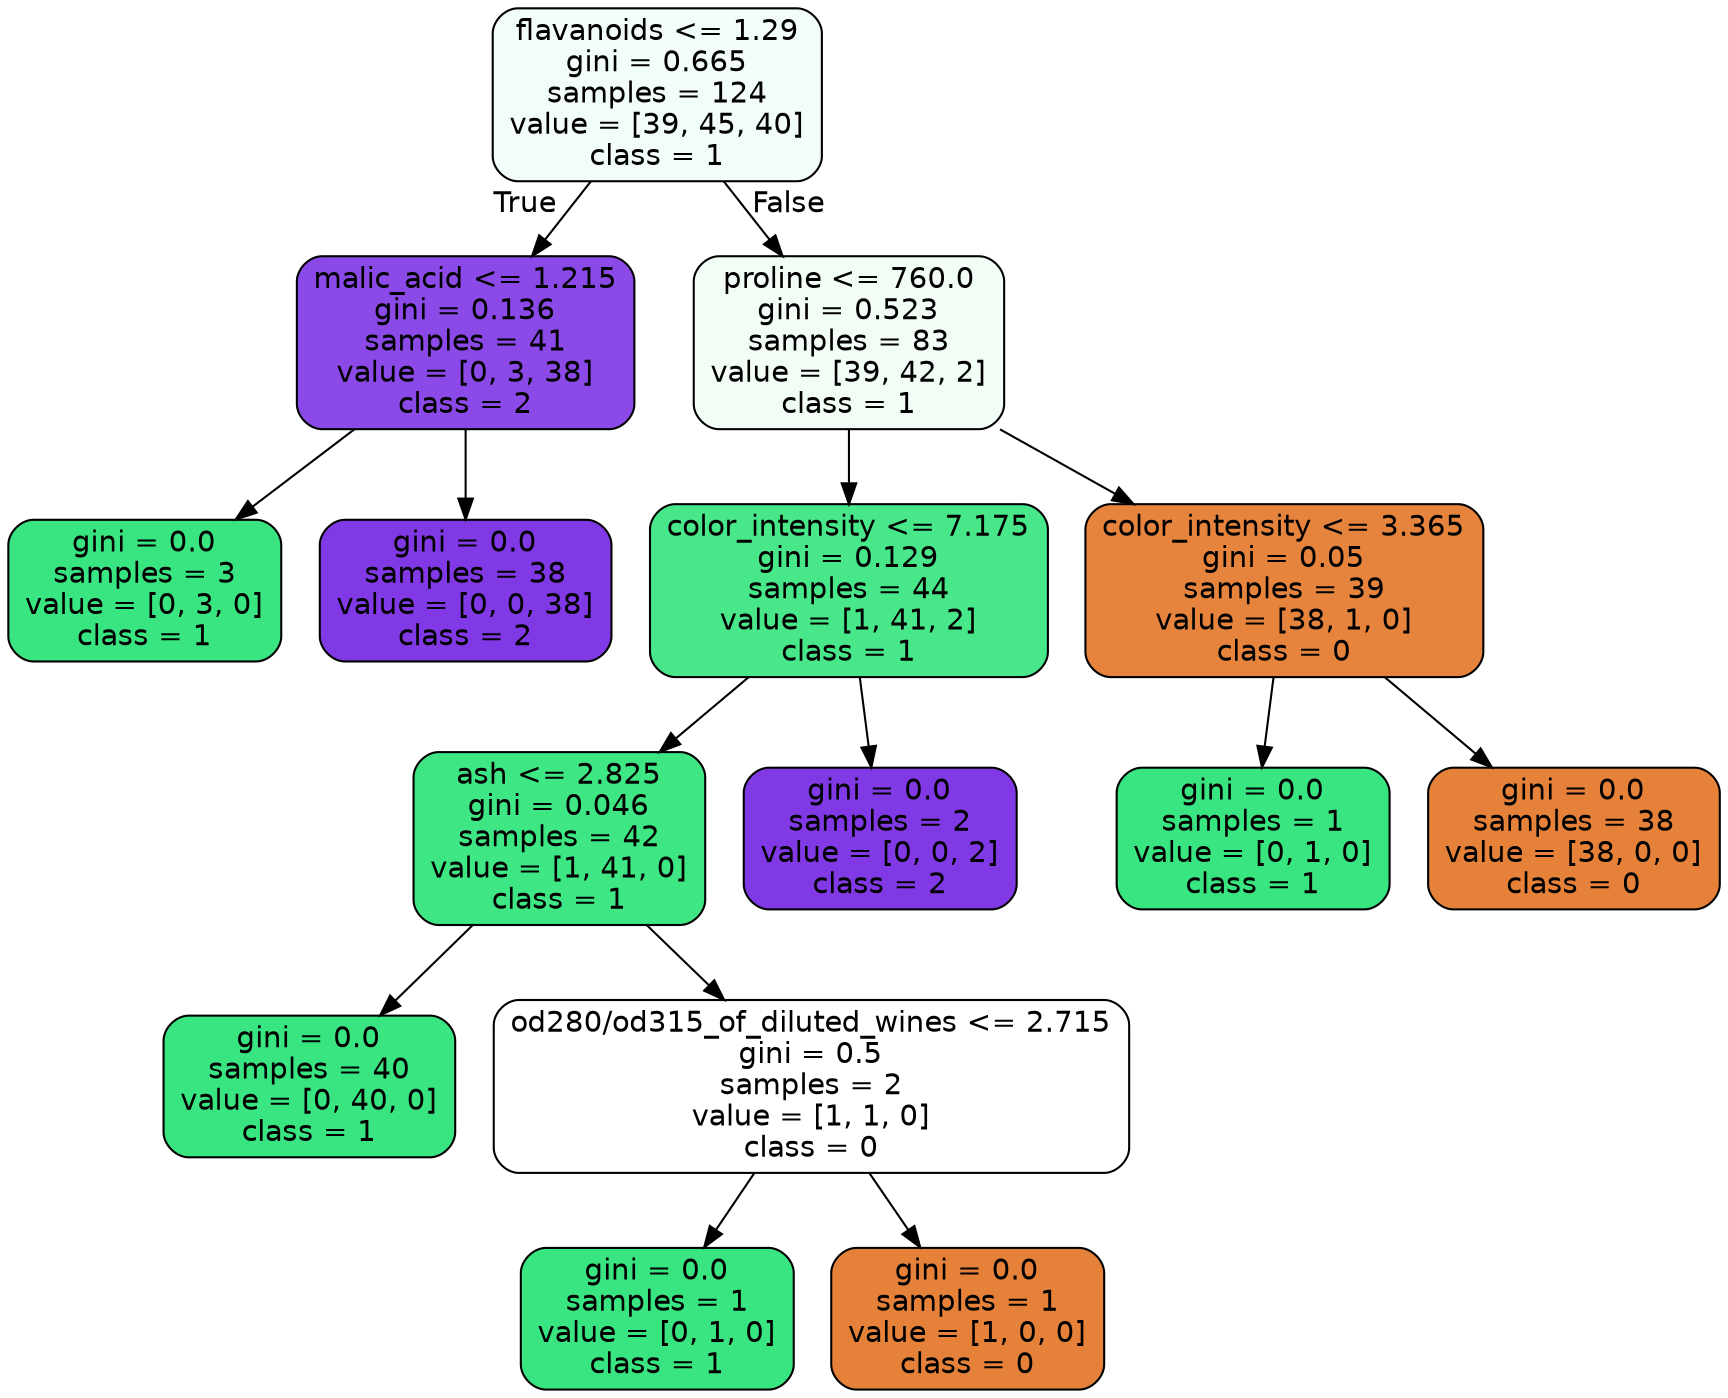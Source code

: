 digraph Tree {
node [shape=box, style="filled, rounded", color="black", fontname="helvetica"] ;
edge [fontname="helvetica"] ;
0 [label="flavanoids <= 1.29\ngini = 0.665\nsamples = 124\nvalue = [39, 45, 40]\nclass = 1", fillcolor="#f3fdf8"] ;
1 [label="malic_acid <= 1.215\ngini = 0.136\nsamples = 41\nvalue = [0, 3, 38]\nclass = 2", fillcolor="#8b49e7"] ;
0 -> 1 [labeldistance=2.5, labelangle=45, headlabel="True"] ;
2 [label="gini = 0.0\nsamples = 3\nvalue = [0, 3, 0]\nclass = 1", fillcolor="#39e581"] ;
1 -> 2 ;
3 [label="gini = 0.0\nsamples = 38\nvalue = [0, 0, 38]\nclass = 2", fillcolor="#8139e5"] ;
1 -> 3 ;
4 [label="proline <= 760.0\ngini = 0.523\nsamples = 83\nvalue = [39, 42, 2]\nclass = 1", fillcolor="#f2fdf6"] ;
0 -> 4 [labeldistance=2.5, labelangle=-45, headlabel="False"] ;
5 [label="color_intensity <= 7.175\ngini = 0.129\nsamples = 44\nvalue = [1, 41, 2]\nclass = 1", fillcolor="#47e78a"] ;
4 -> 5 ;
6 [label="ash <= 2.825\ngini = 0.046\nsamples = 42\nvalue = [1, 41, 0]\nclass = 1", fillcolor="#3ee684"] ;
5 -> 6 ;
7 [label="gini = 0.0\nsamples = 40\nvalue = [0, 40, 0]\nclass = 1", fillcolor="#39e581"] ;
6 -> 7 ;
8 [label="od280/od315_of_diluted_wines <= 2.715\ngini = 0.5\nsamples = 2\nvalue = [1, 1, 0]\nclass = 0", fillcolor="#ffffff"] ;
6 -> 8 ;
9 [label="gini = 0.0\nsamples = 1\nvalue = [0, 1, 0]\nclass = 1", fillcolor="#39e581"] ;
8 -> 9 ;
10 [label="gini = 0.0\nsamples = 1\nvalue = [1, 0, 0]\nclass = 0", fillcolor="#e58139"] ;
8 -> 10 ;
11 [label="gini = 0.0\nsamples = 2\nvalue = [0, 0, 2]\nclass = 2", fillcolor="#8139e5"] ;
5 -> 11 ;
12 [label="color_intensity <= 3.365\ngini = 0.05\nsamples = 39\nvalue = [38, 1, 0]\nclass = 0", fillcolor="#e6843e"] ;
4 -> 12 ;
13 [label="gini = 0.0\nsamples = 1\nvalue = [0, 1, 0]\nclass = 1", fillcolor="#39e581"] ;
12 -> 13 ;
14 [label="gini = 0.0\nsamples = 38\nvalue = [38, 0, 0]\nclass = 0", fillcolor="#e58139"] ;
12 -> 14 ;
}